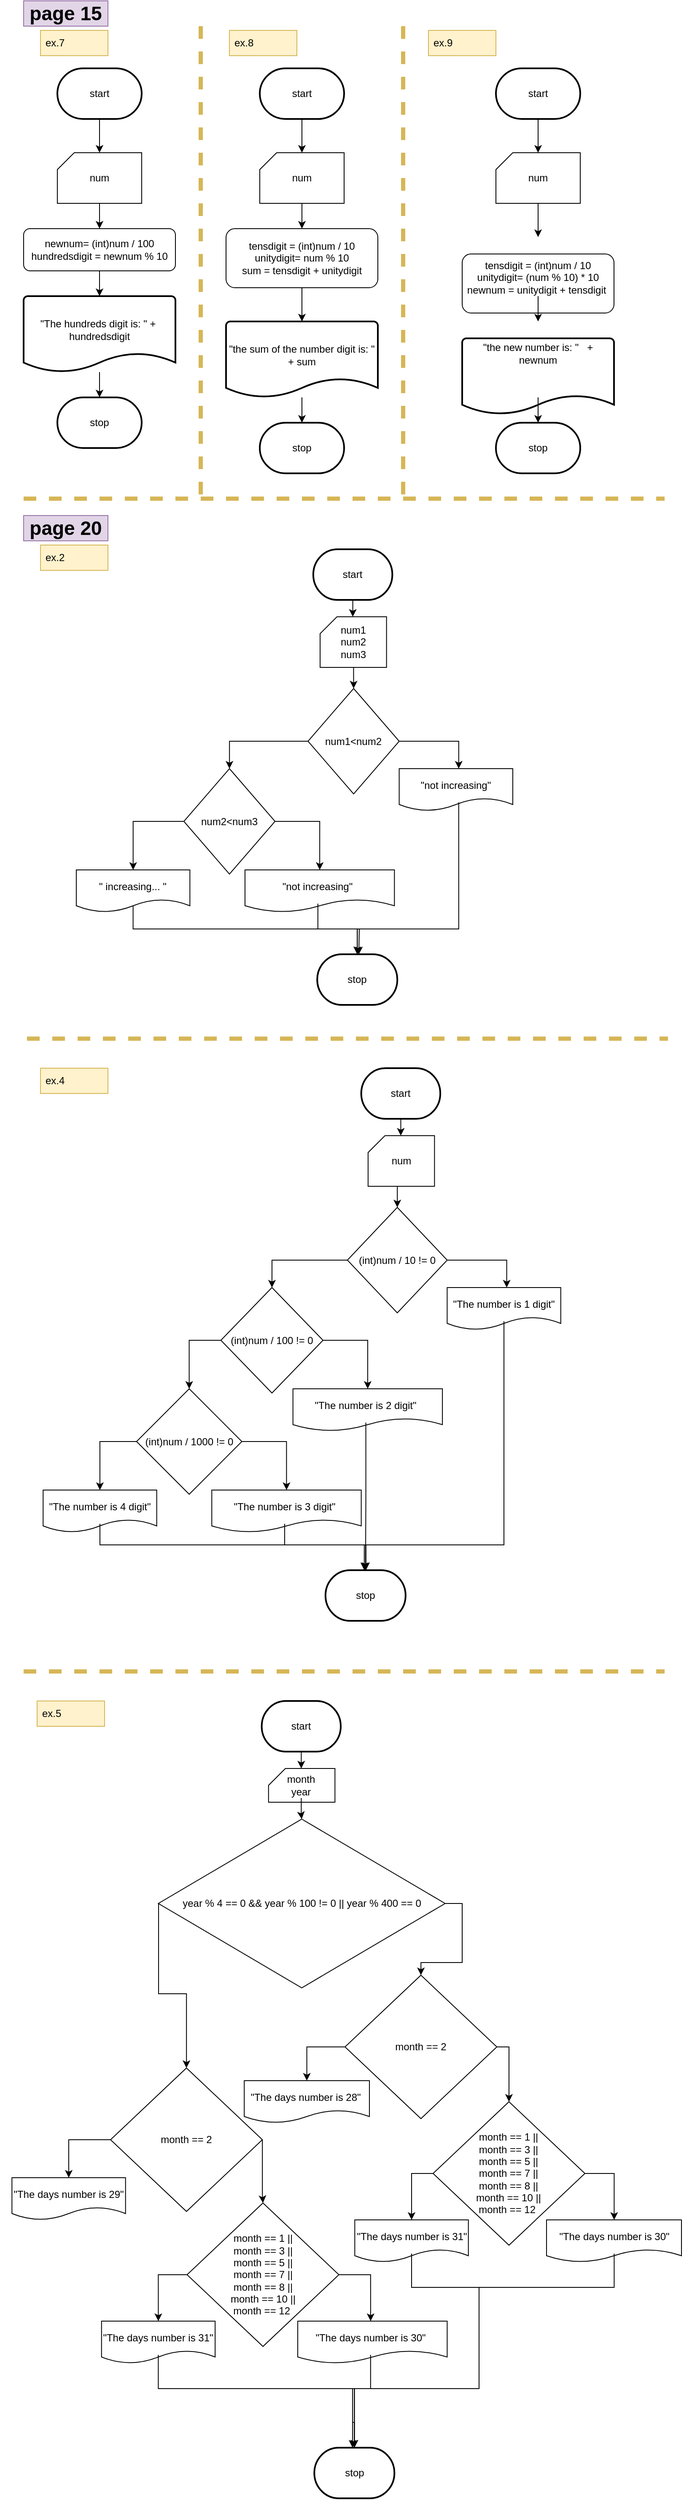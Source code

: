 <mxfile version="24.0.1" type="device">
  <diagram name="‫עמוד-1‬" id="mGDtrWS06hvuMB9cNH8j">
    <mxGraphModel dx="1436" dy="1874" grid="1" gridSize="10" guides="1" tooltips="1" connect="1" arrows="1" fold="1" page="1" pageScale="1" pageWidth="827" pageHeight="1169" math="0" shadow="0">
      <root>
        <mxCell id="0" />
        <mxCell id="1" parent="0" />
        <mxCell id="MQ2gjyr7rb7cK6IbL0-c-1" value="ex.7" style="text;strokeColor=#d6b656;fillColor=#fff2cc;align=left;verticalAlign=middle;spacingLeft=4;spacingRight=4;overflow=hidden;points=[[0,0.5],[1,0.5]];portConstraint=eastwest;rotatable=0;whiteSpace=wrap;html=1;" parent="1" vertex="1">
          <mxGeometry x="50" y="-1075" width="80" height="30" as="geometry" />
        </mxCell>
        <mxCell id="MQ2gjyr7rb7cK6IbL0-c-2" value="&lt;font style=&quot;font-size: 23px;&quot;&gt;&lt;b&gt;page 15&lt;/b&gt;&lt;/font&gt;" style="text;html=1;align=center;verticalAlign=middle;whiteSpace=wrap;rounded=0;fillColor=#e1d5e7;strokeColor=#9673a6;" parent="1" vertex="1">
          <mxGeometry x="30" y="-1110" width="100" height="30" as="geometry" />
        </mxCell>
        <mxCell id="MQ2gjyr7rb7cK6IbL0-c-3" value="ex.8" style="text;strokeColor=#d6b656;fillColor=#fff2cc;align=left;verticalAlign=middle;spacingLeft=4;spacingRight=4;overflow=hidden;points=[[0,0.5],[1,0.5]];portConstraint=eastwest;rotatable=0;whiteSpace=wrap;html=1;" parent="1" vertex="1">
          <mxGeometry x="274" y="-1075" width="80" height="30" as="geometry" />
        </mxCell>
        <mxCell id="MQ2gjyr7rb7cK6IbL0-c-4" value="ex.9" style="text;strokeColor=#d6b656;fillColor=#fff2cc;align=left;verticalAlign=middle;spacingLeft=4;spacingRight=4;overflow=hidden;points=[[0,0.5],[1,0.5]];portConstraint=eastwest;rotatable=0;whiteSpace=wrap;html=1;" parent="1" vertex="1">
          <mxGeometry x="510" y="-1075" width="80" height="30" as="geometry" />
        </mxCell>
        <mxCell id="MQ2gjyr7rb7cK6IbL0-c-5" value="start" style="strokeWidth=2;html=1;shape=mxgraph.flowchart.terminator;whiteSpace=wrap;" parent="1" vertex="1">
          <mxGeometry x="70" y="-1030" width="100" height="60" as="geometry" />
        </mxCell>
        <mxCell id="MQ2gjyr7rb7cK6IbL0-c-6" style="edgeStyle=orthogonalEdgeStyle;rounded=0;orthogonalLoop=1;jettySize=auto;html=1;entryX=0.5;entryY=0;entryDx=0;entryDy=0;" parent="1" source="MQ2gjyr7rb7cK6IbL0-c-7" target="MQ2gjyr7rb7cK6IbL0-c-8" edge="1">
          <mxGeometry relative="1" as="geometry" />
        </mxCell>
        <mxCell id="MQ2gjyr7rb7cK6IbL0-c-7" value="" style="verticalLabelPosition=bottom;verticalAlign=top;html=1;shape=card;whiteSpace=wrap;size=20;arcSize=12;" parent="1" vertex="1">
          <mxGeometry x="70" y="-930" width="100" height="60" as="geometry" />
        </mxCell>
        <mxCell id="MQ2gjyr7rb7cK6IbL0-c-8" value="newnum= (int)num / 100&lt;div&gt;hundredsdigit = newnum % 10&lt;br&gt;&lt;/div&gt;" style="rounded=1;whiteSpace=wrap;html=1;" parent="1" vertex="1">
          <mxGeometry x="30" y="-840" width="180" height="50" as="geometry" />
        </mxCell>
        <mxCell id="MQ2gjyr7rb7cK6IbL0-c-9" value="" style="strokeWidth=2;html=1;shape=mxgraph.flowchart.document2;whiteSpace=wrap;size=0.25;" parent="1" vertex="1">
          <mxGeometry x="30" y="-760" width="180" height="90" as="geometry" />
        </mxCell>
        <mxCell id="MQ2gjyr7rb7cK6IbL0-c-10" value="stop" style="strokeWidth=2;html=1;shape=mxgraph.flowchart.terminator;whiteSpace=wrap;" parent="1" vertex="1">
          <mxGeometry x="70" y="-640" width="100" height="60" as="geometry" />
        </mxCell>
        <mxCell id="MQ2gjyr7rb7cK6IbL0-c-11" value="num" style="text;html=1;align=center;verticalAlign=middle;whiteSpace=wrap;rounded=0;" parent="1" vertex="1">
          <mxGeometry x="90" y="-915" width="60" height="30" as="geometry" />
        </mxCell>
        <mxCell id="MQ2gjyr7rb7cK6IbL0-c-12" value="&quot;The hundreds digit is: &quot; +&amp;nbsp; hundredsdigit" style="text;html=1;align=center;verticalAlign=middle;whiteSpace=wrap;rounded=0;" parent="1" vertex="1">
          <mxGeometry x="30" y="-750" width="180" height="60" as="geometry" />
        </mxCell>
        <mxCell id="MQ2gjyr7rb7cK6IbL0-c-13" style="edgeStyle=orthogonalEdgeStyle;rounded=0;orthogonalLoop=1;jettySize=auto;html=1;entryX=0.5;entryY=0;entryDx=0;entryDy=0;entryPerimeter=0;" parent="1" source="MQ2gjyr7rb7cK6IbL0-c-5" target="MQ2gjyr7rb7cK6IbL0-c-7" edge="1">
          <mxGeometry relative="1" as="geometry" />
        </mxCell>
        <mxCell id="MQ2gjyr7rb7cK6IbL0-c-14" style="edgeStyle=orthogonalEdgeStyle;rounded=0;orthogonalLoop=1;jettySize=auto;html=1;entryX=0.5;entryY=0;entryDx=0;entryDy=0;entryPerimeter=0;" parent="1" source="MQ2gjyr7rb7cK6IbL0-c-8" target="MQ2gjyr7rb7cK6IbL0-c-9" edge="1">
          <mxGeometry relative="1" as="geometry" />
        </mxCell>
        <mxCell id="MQ2gjyr7rb7cK6IbL0-c-15" style="edgeStyle=orthogonalEdgeStyle;rounded=0;orthogonalLoop=1;jettySize=auto;html=1;entryX=0.5;entryY=0;entryDx=0;entryDy=0;entryPerimeter=0;" parent="1" source="MQ2gjyr7rb7cK6IbL0-c-9" target="MQ2gjyr7rb7cK6IbL0-c-10" edge="1">
          <mxGeometry relative="1" as="geometry" />
        </mxCell>
        <mxCell id="MQ2gjyr7rb7cK6IbL0-c-16" value="start" style="strokeWidth=2;html=1;shape=mxgraph.flowchart.terminator;whiteSpace=wrap;" parent="1" vertex="1">
          <mxGeometry x="310" y="-1030" width="100" height="60" as="geometry" />
        </mxCell>
        <mxCell id="MQ2gjyr7rb7cK6IbL0-c-17" style="edgeStyle=orthogonalEdgeStyle;rounded=0;orthogonalLoop=1;jettySize=auto;html=1;entryX=0.5;entryY=0;entryDx=0;entryDy=0;" parent="1" source="MQ2gjyr7rb7cK6IbL0-c-18" target="MQ2gjyr7rb7cK6IbL0-c-19" edge="1">
          <mxGeometry relative="1" as="geometry" />
        </mxCell>
        <mxCell id="MQ2gjyr7rb7cK6IbL0-c-18" value="" style="verticalLabelPosition=bottom;verticalAlign=top;html=1;shape=card;whiteSpace=wrap;size=20;arcSize=12;" parent="1" vertex="1">
          <mxGeometry x="310" y="-930" width="100" height="60" as="geometry" />
        </mxCell>
        <mxCell id="MQ2gjyr7rb7cK6IbL0-c-19" value="&lt;div&gt;&lt;span style=&quot;background-color: initial;&quot;&gt;tensdigit&amp;nbsp;&lt;/span&gt;= (int)num / 10&lt;/div&gt;&lt;div&gt;unitydigit= num % 10&lt;br&gt;&lt;/div&gt;&lt;div&gt;sum =&amp;nbsp;&lt;span style=&quot;background-color: initial;&quot;&gt;tensdigit +&amp;nbsp;&lt;/span&gt;&lt;span style=&quot;background-color: initial;&quot;&gt;unitydigit&lt;/span&gt;&lt;/div&gt;" style="rounded=1;whiteSpace=wrap;html=1;" parent="1" vertex="1">
          <mxGeometry x="270" y="-840" width="180" height="70" as="geometry" />
        </mxCell>
        <mxCell id="MQ2gjyr7rb7cK6IbL0-c-20" value="" style="strokeWidth=2;html=1;shape=mxgraph.flowchart.document2;whiteSpace=wrap;size=0.25;" parent="1" vertex="1">
          <mxGeometry x="270" y="-730" width="180" height="90" as="geometry" />
        </mxCell>
        <mxCell id="MQ2gjyr7rb7cK6IbL0-c-21" value="stop" style="strokeWidth=2;html=1;shape=mxgraph.flowchart.terminator;whiteSpace=wrap;" parent="1" vertex="1">
          <mxGeometry x="310" y="-610" width="100" height="60" as="geometry" />
        </mxCell>
        <mxCell id="MQ2gjyr7rb7cK6IbL0-c-22" value="num" style="text;html=1;align=center;verticalAlign=middle;whiteSpace=wrap;rounded=0;" parent="1" vertex="1">
          <mxGeometry x="330" y="-915" width="60" height="30" as="geometry" />
        </mxCell>
        <mxCell id="MQ2gjyr7rb7cK6IbL0-c-23" value="&quot;the sum of the number digit is: &quot; + sum" style="text;html=1;align=center;verticalAlign=middle;whiteSpace=wrap;rounded=0;" parent="1" vertex="1">
          <mxGeometry x="270" y="-720" width="180" height="60" as="geometry" />
        </mxCell>
        <mxCell id="MQ2gjyr7rb7cK6IbL0-c-24" style="edgeStyle=orthogonalEdgeStyle;rounded=0;orthogonalLoop=1;jettySize=auto;html=1;entryX=0.5;entryY=0;entryDx=0;entryDy=0;entryPerimeter=0;" parent="1" source="MQ2gjyr7rb7cK6IbL0-c-16" target="MQ2gjyr7rb7cK6IbL0-c-18" edge="1">
          <mxGeometry relative="1" as="geometry" />
        </mxCell>
        <mxCell id="MQ2gjyr7rb7cK6IbL0-c-25" style="edgeStyle=orthogonalEdgeStyle;rounded=0;orthogonalLoop=1;jettySize=auto;html=1;entryX=0.5;entryY=0;entryDx=0;entryDy=0;entryPerimeter=0;" parent="1" source="MQ2gjyr7rb7cK6IbL0-c-19" target="MQ2gjyr7rb7cK6IbL0-c-20" edge="1">
          <mxGeometry relative="1" as="geometry" />
        </mxCell>
        <mxCell id="MQ2gjyr7rb7cK6IbL0-c-26" style="edgeStyle=orthogonalEdgeStyle;rounded=0;orthogonalLoop=1;jettySize=auto;html=1;entryX=0.5;entryY=0;entryDx=0;entryDy=0;entryPerimeter=0;" parent="1" source="MQ2gjyr7rb7cK6IbL0-c-20" target="MQ2gjyr7rb7cK6IbL0-c-21" edge="1">
          <mxGeometry relative="1" as="geometry" />
        </mxCell>
        <mxCell id="MQ2gjyr7rb7cK6IbL0-c-27" value="" style="endArrow=none;dashed=1;html=1;rounded=0;fillColor=#fff2cc;gradientColor=#ffd966;strokeColor=#d6b656;strokeWidth=5;" parent="1" edge="1">
          <mxGeometry width="50" height="50" relative="1" as="geometry">
            <mxPoint x="240" y="-1080" as="sourcePoint" />
            <mxPoint x="240" y="-520" as="targetPoint" />
          </mxGeometry>
        </mxCell>
        <mxCell id="MQ2gjyr7rb7cK6IbL0-c-28" value="" style="endArrow=none;dashed=1;html=1;rounded=0;fillColor=#fff2cc;gradientColor=#ffd966;strokeColor=#d6b656;strokeWidth=5;" parent="1" edge="1">
          <mxGeometry width="50" height="50" relative="1" as="geometry">
            <mxPoint x="480" y="-1080" as="sourcePoint" />
            <mxPoint x="480" y="-520" as="targetPoint" />
          </mxGeometry>
        </mxCell>
        <mxCell id="MQ2gjyr7rb7cK6IbL0-c-29" value="start" style="strokeWidth=2;html=1;shape=mxgraph.flowchart.terminator;whiteSpace=wrap;" parent="1" vertex="1">
          <mxGeometry x="590" y="-1030" width="100" height="60" as="geometry" />
        </mxCell>
        <mxCell id="MQ2gjyr7rb7cK6IbL0-c-30" style="edgeStyle=orthogonalEdgeStyle;rounded=0;orthogonalLoop=1;jettySize=auto;html=1;entryX=0.5;entryY=0;entryDx=0;entryDy=0;" parent="1" source="MQ2gjyr7rb7cK6IbL0-c-31" edge="1">
          <mxGeometry relative="1" as="geometry">
            <mxPoint x="640" y="-830" as="targetPoint" />
          </mxGeometry>
        </mxCell>
        <mxCell id="MQ2gjyr7rb7cK6IbL0-c-31" value="" style="verticalLabelPosition=bottom;verticalAlign=top;html=1;shape=card;whiteSpace=wrap;size=20;arcSize=12;" parent="1" vertex="1">
          <mxGeometry x="590" y="-930" width="100" height="60" as="geometry" />
        </mxCell>
        <mxCell id="MQ2gjyr7rb7cK6IbL0-c-32" value="&lt;div&gt;&lt;span style=&quot;background-color: initial;&quot;&gt;tensdigit&amp;nbsp;&lt;/span&gt;= (int)num / 10&lt;/div&gt;&lt;div&gt;unitydigit= (num % 10) * 10&lt;br&gt;&lt;/div&gt;&lt;div&gt;newnum =&amp;nbsp;&lt;span style=&quot;background-color: initial;&quot;&gt;unitydigit +&amp;nbsp;&lt;/span&gt;&lt;span style=&quot;background-color: initial;&quot;&gt;tensdigit&lt;/span&gt;&lt;span style=&quot;background-color: initial;&quot;&gt;&amp;nbsp;&lt;/span&gt;&lt;/div&gt;&lt;div&gt;&lt;br&gt;&lt;/div&gt;" style="rounded=1;whiteSpace=wrap;html=1;" parent="1" vertex="1">
          <mxGeometry x="550" y="-810" width="180" height="70" as="geometry" />
        </mxCell>
        <mxCell id="MQ2gjyr7rb7cK6IbL0-c-33" value="" style="strokeWidth=2;html=1;shape=mxgraph.flowchart.document2;whiteSpace=wrap;size=0.25;" parent="1" vertex="1">
          <mxGeometry x="550" y="-710" width="180" height="90" as="geometry" />
        </mxCell>
        <mxCell id="MQ2gjyr7rb7cK6IbL0-c-34" value="stop" style="strokeWidth=2;html=1;shape=mxgraph.flowchart.terminator;whiteSpace=wrap;" parent="1" vertex="1">
          <mxGeometry x="590" y="-610" width="100" height="60" as="geometry" />
        </mxCell>
        <mxCell id="MQ2gjyr7rb7cK6IbL0-c-35" value="num" style="text;html=1;align=center;verticalAlign=middle;whiteSpace=wrap;rounded=0;" parent="1" vertex="1">
          <mxGeometry x="610" y="-915" width="60" height="30" as="geometry" />
        </mxCell>
        <mxCell id="MQ2gjyr7rb7cK6IbL0-c-36" style="edgeStyle=orthogonalEdgeStyle;rounded=0;orthogonalLoop=1;jettySize=auto;html=1;entryX=0.5;entryY=0;entryDx=0;entryDy=0;entryPerimeter=0;" parent="1" source="MQ2gjyr7rb7cK6IbL0-c-29" target="MQ2gjyr7rb7cK6IbL0-c-31" edge="1">
          <mxGeometry relative="1" as="geometry" />
        </mxCell>
        <mxCell id="MQ2gjyr7rb7cK6IbL0-c-37" style="edgeStyle=orthogonalEdgeStyle;rounded=0;orthogonalLoop=1;jettySize=auto;html=1;entryX=0.5;entryY=0;entryDx=0;entryDy=0;entryPerimeter=0;" parent="1" edge="1">
          <mxGeometry relative="1" as="geometry">
            <mxPoint x="640" y="-760" as="sourcePoint" />
            <mxPoint x="640" y="-730" as="targetPoint" />
          </mxGeometry>
        </mxCell>
        <mxCell id="MQ2gjyr7rb7cK6IbL0-c-38" style="edgeStyle=orthogonalEdgeStyle;rounded=0;orthogonalLoop=1;jettySize=auto;html=1;entryX=0.5;entryY=0;entryDx=0;entryDy=0;entryPerimeter=0;" parent="1" target="MQ2gjyr7rb7cK6IbL0-c-34" edge="1">
          <mxGeometry relative="1" as="geometry">
            <mxPoint x="640" y="-640" as="sourcePoint" />
          </mxGeometry>
        </mxCell>
        <mxCell id="MQ2gjyr7rb7cK6IbL0-c-39" value="&quot;the new number is: &quot;&amp;nbsp; &amp;nbsp;+ newnum" style="text;html=1;align=center;verticalAlign=middle;whiteSpace=wrap;rounded=0;" parent="1" vertex="1">
          <mxGeometry x="560" y="-730" width="160" height="75" as="geometry" />
        </mxCell>
        <mxCell id="MQ2gjyr7rb7cK6IbL0-c-40" value="" style="endArrow=none;dashed=1;html=1;rounded=0;fillColor=#fff2cc;gradientColor=#ffd966;strokeColor=#d6b656;strokeWidth=5;" parent="1" edge="1">
          <mxGeometry width="50" height="50" relative="1" as="geometry">
            <mxPoint x="30.0" y="-520" as="sourcePoint" />
            <mxPoint x="790" y="-520" as="targetPoint" />
          </mxGeometry>
        </mxCell>
        <mxCell id="MQ2gjyr7rb7cK6IbL0-c-41" value="start" style="strokeWidth=2;html=1;shape=mxgraph.flowchart.terminator;whiteSpace=wrap;" parent="1" vertex="1">
          <mxGeometry x="373.43" y="-460" width="93.75" height="60" as="geometry" />
        </mxCell>
        <mxCell id="MQ2gjyr7rb7cK6IbL0-c-42" value="" style="verticalLabelPosition=bottom;verticalAlign=top;html=1;shape=card;whiteSpace=wrap;size=20;arcSize=12;" parent="1" vertex="1">
          <mxGeometry x="381.55" y="-380" width="78.75" height="60" as="geometry" />
        </mxCell>
        <mxCell id="MQ2gjyr7rb7cK6IbL0-c-43" style="edgeStyle=orthogonalEdgeStyle;rounded=0;orthogonalLoop=1;jettySize=auto;html=1;entryX=0.5;entryY=0;entryDx=0;entryDy=0;" parent="1" target="MQ2gjyr7rb7cK6IbL0-c-48" edge="1">
          <mxGeometry relative="1" as="geometry">
            <mxPoint x="421.218" y="-320" as="sourcePoint" />
          </mxGeometry>
        </mxCell>
        <mxCell id="MQ2gjyr7rb7cK6IbL0-c-44" value="num1&lt;div&gt;num2&lt;/div&gt;&lt;div&gt;num3&lt;/div&gt;" style="text;html=1;align=center;verticalAlign=middle;whiteSpace=wrap;rounded=0;" parent="1" vertex="1">
          <mxGeometry x="391.48" y="-362.5" width="60" height="25" as="geometry" />
        </mxCell>
        <mxCell id="MQ2gjyr7rb7cK6IbL0-c-45" style="edgeStyle=orthogonalEdgeStyle;rounded=0;orthogonalLoop=1;jettySize=auto;html=1;entryX=0.5;entryY=0;entryDx=0;entryDy=0;entryPerimeter=0;" parent="1" source="MQ2gjyr7rb7cK6IbL0-c-41" target="MQ2gjyr7rb7cK6IbL0-c-42" edge="1">
          <mxGeometry relative="1" as="geometry" />
        </mxCell>
        <mxCell id="MQ2gjyr7rb7cK6IbL0-c-46" style="edgeStyle=orthogonalEdgeStyle;rounded=0;orthogonalLoop=1;jettySize=auto;html=1;entryX=0.5;entryY=0;entryDx=0;entryDy=0;" parent="1" source="MQ2gjyr7rb7cK6IbL0-c-48" target="MQ2gjyr7rb7cK6IbL0-c-53" edge="1">
          <mxGeometry relative="1" as="geometry" />
        </mxCell>
        <mxCell id="MQ2gjyr7rb7cK6IbL0-c-47" style="edgeStyle=orthogonalEdgeStyle;rounded=0;orthogonalLoop=1;jettySize=auto;html=1;entryX=0.5;entryY=0;entryDx=0;entryDy=0;" parent="1" source="MQ2gjyr7rb7cK6IbL0-c-48" edge="1">
          <mxGeometry relative="1" as="geometry">
            <Array as="points">
              <mxPoint x="545.48" y="-232" />
            </Array>
            <mxPoint x="545.88" y="-200" as="targetPoint" />
          </mxGeometry>
        </mxCell>
        <mxCell id="MQ2gjyr7rb7cK6IbL0-c-48" value="num1&amp;lt;num2" style="rhombus;whiteSpace=wrap;html=1;" parent="1" vertex="1">
          <mxGeometry x="367.21" y="-295" width="108.12" height="125" as="geometry" />
        </mxCell>
        <mxCell id="MQ2gjyr7rb7cK6IbL0-c-49" value="" style="shape=document;whiteSpace=wrap;html=1;boundedLbl=1;" parent="1" vertex="1">
          <mxGeometry x="475.31" y="-200" width="134.69" height="50" as="geometry" />
        </mxCell>
        <mxCell id="MQ2gjyr7rb7cK6IbL0-c-50" value="stop" style="strokeWidth=2;html=1;shape=mxgraph.flowchart.terminator;whiteSpace=wrap;" parent="1" vertex="1">
          <mxGeometry x="378.11" y="20" width="95" height="60" as="geometry" />
        </mxCell>
        <mxCell id="MQ2gjyr7rb7cK6IbL0-c-51" style="edgeStyle=orthogonalEdgeStyle;rounded=0;orthogonalLoop=1;jettySize=auto;html=1;exitX=0;exitY=0.5;exitDx=0;exitDy=0;" parent="1" source="MQ2gjyr7rb7cK6IbL0-c-53" target="MQ2gjyr7rb7cK6IbL0-c-55" edge="1">
          <mxGeometry relative="1" as="geometry" />
        </mxCell>
        <mxCell id="MQ2gjyr7rb7cK6IbL0-c-52" style="edgeStyle=orthogonalEdgeStyle;rounded=0;orthogonalLoop=1;jettySize=auto;html=1;exitX=1;exitY=0.5;exitDx=0;exitDy=0;entryX=0.5;entryY=0;entryDx=0;entryDy=0;" parent="1" source="MQ2gjyr7rb7cK6IbL0-c-53" target="MQ2gjyr7rb7cK6IbL0-c-56" edge="1">
          <mxGeometry relative="1" as="geometry" />
        </mxCell>
        <mxCell id="MQ2gjyr7rb7cK6IbL0-c-53" value="num2&amp;lt;num3" style="rhombus;whiteSpace=wrap;html=1;" parent="1" vertex="1">
          <mxGeometry x="219.99" y="-200" width="108.12" height="125" as="geometry" />
        </mxCell>
        <mxCell id="MQ2gjyr7rb7cK6IbL0-c-54" style="edgeStyle=orthogonalEdgeStyle;rounded=0;orthogonalLoop=1;jettySize=auto;html=1;exitX=0.5;exitY=1;exitDx=0;exitDy=0;" parent="1" source="MQ2gjyr7rb7cK6IbL0-c-59" target="MQ2gjyr7rb7cK6IbL0-c-50" edge="1">
          <mxGeometry relative="1" as="geometry" />
        </mxCell>
        <mxCell id="MQ2gjyr7rb7cK6IbL0-c-55" value="" style="shape=document;whiteSpace=wrap;html=1;boundedLbl=1;" parent="1" vertex="1">
          <mxGeometry x="92.47" y="-80" width="134.69" height="50" as="geometry" />
        </mxCell>
        <mxCell id="MQ2gjyr7rb7cK6IbL0-c-56" value="" style="shape=document;whiteSpace=wrap;html=1;boundedLbl=1;" parent="1" vertex="1">
          <mxGeometry x="292.48" y="-80" width="177.18" height="50" as="geometry" />
        </mxCell>
        <mxCell id="MQ2gjyr7rb7cK6IbL0-c-57" style="edgeStyle=orthogonalEdgeStyle;rounded=0;orthogonalLoop=1;jettySize=auto;html=1;" parent="1" source="MQ2gjyr7rb7cK6IbL0-c-58" edge="1">
          <mxGeometry relative="1" as="geometry">
            <mxPoint x="427.48" y="20" as="targetPoint" />
          </mxGeometry>
        </mxCell>
        <mxCell id="MQ2gjyr7rb7cK6IbL0-c-58" value="&quot;not increasing&quot;" style="text;html=1;align=center;verticalAlign=middle;whiteSpace=wrap;rounded=0;" parent="1" vertex="1">
          <mxGeometry x="297.48" y="-80" width="162.82" height="40" as="geometry" />
        </mxCell>
        <mxCell id="MQ2gjyr7rb7cK6IbL0-c-59" value="&quot; increasing... &quot;" style="text;html=1;align=center;verticalAlign=middle;whiteSpace=wrap;rounded=0;" parent="1" vertex="1">
          <mxGeometry x="78.41" y="-80" width="162.82" height="40" as="geometry" />
        </mxCell>
        <mxCell id="MQ2gjyr7rb7cK6IbL0-c-60" style="edgeStyle=orthogonalEdgeStyle;rounded=0;orthogonalLoop=1;jettySize=auto;html=1;entryX=0.5;entryY=0;entryDx=0;entryDy=0;entryPerimeter=0;" parent="1" target="MQ2gjyr7rb7cK6IbL0-c-50" edge="1">
          <mxGeometry relative="1" as="geometry">
            <Array as="points">
              <mxPoint x="545.48" y="-10" />
              <mxPoint x="425.48" y="-10" />
            </Array>
            <mxPoint x="545.88" y="-160" as="sourcePoint" />
          </mxGeometry>
        </mxCell>
        <mxCell id="MQ2gjyr7rb7cK6IbL0-c-61" value="ex.2" style="text;strokeColor=#d6b656;fillColor=#fff2cc;align=left;verticalAlign=middle;spacingLeft=4;spacingRight=4;overflow=hidden;points=[[0,0.5],[1,0.5]];portConstraint=eastwest;rotatable=0;whiteSpace=wrap;html=1;" parent="1" vertex="1">
          <mxGeometry x="50" y="-465" width="80" height="30" as="geometry" />
        </mxCell>
        <mxCell id="MQ2gjyr7rb7cK6IbL0-c-62" value="&lt;font style=&quot;font-size: 23px;&quot;&gt;&lt;b&gt;page 20&lt;/b&gt;&lt;/font&gt;" style="text;html=1;align=center;verticalAlign=middle;whiteSpace=wrap;rounded=0;fillColor=#e1d5e7;strokeColor=#9673a6;" parent="1" vertex="1">
          <mxGeometry x="30" y="-500" width="100" height="30" as="geometry" />
        </mxCell>
        <mxCell id="MQ2gjyr7rb7cK6IbL0-c-63" value="&quot;not increasing&quot;" style="text;html=1;align=center;verticalAlign=middle;whiteSpace=wrap;rounded=0;" parent="1" vertex="1">
          <mxGeometry x="461.24" y="-200" width="162.82" height="40" as="geometry" />
        </mxCell>
        <mxCell id="MQ2gjyr7rb7cK6IbL0-c-64" value="start" style="strokeWidth=2;html=1;shape=mxgraph.flowchart.terminator;whiteSpace=wrap;" parent="1" vertex="1">
          <mxGeometry x="430.31" y="155" width="93.75" height="60" as="geometry" />
        </mxCell>
        <mxCell id="MQ2gjyr7rb7cK6IbL0-c-65" value="" style="verticalLabelPosition=bottom;verticalAlign=top;html=1;shape=card;whiteSpace=wrap;size=20;arcSize=12;" parent="1" vertex="1">
          <mxGeometry x="438.43" y="235" width="78.75" height="60" as="geometry" />
        </mxCell>
        <mxCell id="MQ2gjyr7rb7cK6IbL0-c-66" style="edgeStyle=orthogonalEdgeStyle;rounded=0;orthogonalLoop=1;jettySize=auto;html=1;entryX=0.5;entryY=0;entryDx=0;entryDy=0;" parent="1" target="MQ2gjyr7rb7cK6IbL0-c-71" edge="1">
          <mxGeometry relative="1" as="geometry">
            <mxPoint x="478.098" y="295" as="sourcePoint" />
          </mxGeometry>
        </mxCell>
        <mxCell id="MQ2gjyr7rb7cK6IbL0-c-67" value="num" style="text;html=1;align=center;verticalAlign=middle;whiteSpace=wrap;rounded=0;" parent="1" vertex="1">
          <mxGeometry x="448.36" y="252.5" width="60" height="25" as="geometry" />
        </mxCell>
        <mxCell id="MQ2gjyr7rb7cK6IbL0-c-68" style="edgeStyle=orthogonalEdgeStyle;rounded=0;orthogonalLoop=1;jettySize=auto;html=1;entryX=0.5;entryY=0;entryDx=0;entryDy=0;entryPerimeter=0;" parent="1" source="MQ2gjyr7rb7cK6IbL0-c-64" target="MQ2gjyr7rb7cK6IbL0-c-65" edge="1">
          <mxGeometry relative="1" as="geometry" />
        </mxCell>
        <mxCell id="MQ2gjyr7rb7cK6IbL0-c-69" style="edgeStyle=orthogonalEdgeStyle;rounded=0;orthogonalLoop=1;jettySize=auto;html=1;entryX=0.5;entryY=0;entryDx=0;entryDy=0;" parent="1" source="MQ2gjyr7rb7cK6IbL0-c-71" target="MQ2gjyr7rb7cK6IbL0-c-76" edge="1">
          <mxGeometry relative="1" as="geometry" />
        </mxCell>
        <mxCell id="MQ2gjyr7rb7cK6IbL0-c-70" style="edgeStyle=orthogonalEdgeStyle;rounded=0;orthogonalLoop=1;jettySize=auto;html=1;entryX=0.5;entryY=0;entryDx=0;entryDy=0;" parent="1" source="MQ2gjyr7rb7cK6IbL0-c-71" edge="1">
          <mxGeometry relative="1" as="geometry">
            <Array as="points">
              <mxPoint x="602.36" y="383" />
            </Array>
            <mxPoint x="602.76" y="415" as="targetPoint" />
          </mxGeometry>
        </mxCell>
        <mxCell id="MQ2gjyr7rb7cK6IbL0-c-71" value="(int)num / 10 != 0" style="rhombus;whiteSpace=wrap;html=1;" parent="1" vertex="1">
          <mxGeometry x="413.91" y="320" width="118.3" height="125" as="geometry" />
        </mxCell>
        <mxCell id="MQ2gjyr7rb7cK6IbL0-c-72" value="" style="shape=document;whiteSpace=wrap;html=1;boundedLbl=1;" parent="1" vertex="1">
          <mxGeometry x="532.19" y="415" width="134.69" height="50" as="geometry" />
        </mxCell>
        <mxCell id="MQ2gjyr7rb7cK6IbL0-c-73" value="stop" style="strokeWidth=2;html=1;shape=mxgraph.flowchart.terminator;whiteSpace=wrap;" parent="1" vertex="1">
          <mxGeometry x="387.91" y="750" width="95" height="60" as="geometry" />
        </mxCell>
        <mxCell id="MQ2gjyr7rb7cK6IbL0-c-74" style="edgeStyle=orthogonalEdgeStyle;rounded=0;orthogonalLoop=1;jettySize=auto;html=1;exitX=1;exitY=0.5;exitDx=0;exitDy=0;entryX=0.5;entryY=0;entryDx=0;entryDy=0;" parent="1" source="MQ2gjyr7rb7cK6IbL0-c-76" target="MQ2gjyr7rb7cK6IbL0-c-77" edge="1">
          <mxGeometry relative="1" as="geometry" />
        </mxCell>
        <mxCell id="MQ2gjyr7rb7cK6IbL0-c-75" style="edgeStyle=orthogonalEdgeStyle;rounded=0;orthogonalLoop=1;jettySize=auto;html=1;exitX=0;exitY=0.5;exitDx=0;exitDy=0;entryX=0.5;entryY=0;entryDx=0;entryDy=0;" parent="1" source="MQ2gjyr7rb7cK6IbL0-c-76" target="MQ2gjyr7rb7cK6IbL0-c-85" edge="1">
          <mxGeometry relative="1" as="geometry" />
        </mxCell>
        <mxCell id="MQ2gjyr7rb7cK6IbL0-c-76" value="(int)num / 100 != 0" style="rhombus;whiteSpace=wrap;html=1;" parent="1" vertex="1">
          <mxGeometry x="263.91" y="415" width="121.08" height="125" as="geometry" />
        </mxCell>
        <mxCell id="MQ2gjyr7rb7cK6IbL0-c-77" value="" style="shape=document;whiteSpace=wrap;html=1;boundedLbl=1;" parent="1" vertex="1">
          <mxGeometry x="349.36" y="535" width="177.18" height="50" as="geometry" />
        </mxCell>
        <mxCell id="MQ2gjyr7rb7cK6IbL0-c-78" value="&quot;The number is 2 digit&quot;" style="text;html=1;align=center;verticalAlign=middle;whiteSpace=wrap;rounded=0;" parent="1" vertex="1">
          <mxGeometry x="354.36" y="535" width="162.82" height="40" as="geometry" />
        </mxCell>
        <mxCell id="MQ2gjyr7rb7cK6IbL0-c-79" value="ex.4" style="text;strokeColor=#d6b656;fillColor=#fff2cc;align=left;verticalAlign=middle;spacingLeft=4;spacingRight=4;overflow=hidden;points=[[0,0.5],[1,0.5]];portConstraint=eastwest;rotatable=0;whiteSpace=wrap;html=1;" parent="1" vertex="1">
          <mxGeometry x="50.0" y="155" width="80" height="30" as="geometry" />
        </mxCell>
        <mxCell id="MQ2gjyr7rb7cK6IbL0-c-80" style="edgeStyle=orthogonalEdgeStyle;rounded=0;orthogonalLoop=1;jettySize=auto;html=1;exitX=0.5;exitY=1;exitDx=0;exitDy=0;" parent="1" source="MQ2gjyr7rb7cK6IbL0-c-81" target="MQ2gjyr7rb7cK6IbL0-c-73" edge="1">
          <mxGeometry relative="1" as="geometry">
            <Array as="points">
              <mxPoint x="599.91" y="720" />
              <mxPoint x="435.91" y="720" />
            </Array>
          </mxGeometry>
        </mxCell>
        <mxCell id="MQ2gjyr7rb7cK6IbL0-c-81" value="&quot;The number is 1 digit&quot;" style="text;html=1;align=center;verticalAlign=middle;whiteSpace=wrap;rounded=0;" parent="1" vertex="1">
          <mxGeometry x="518.12" y="415" width="162.82" height="40" as="geometry" />
        </mxCell>
        <mxCell id="MQ2gjyr7rb7cK6IbL0-c-82" value="" style="endArrow=none;dashed=1;html=1;rounded=0;fillColor=#fff2cc;gradientColor=#ffd966;strokeColor=#d6b656;strokeWidth=5;" parent="1" edge="1">
          <mxGeometry width="50" height="50" relative="1" as="geometry">
            <mxPoint x="34.0" y="120" as="sourcePoint" />
            <mxPoint x="794" y="120" as="targetPoint" />
          </mxGeometry>
        </mxCell>
        <mxCell id="MQ2gjyr7rb7cK6IbL0-c-83" style="edgeStyle=orthogonalEdgeStyle;rounded=0;orthogonalLoop=1;jettySize=auto;html=1;exitX=0;exitY=0.5;exitDx=0;exitDy=0;" parent="1" source="MQ2gjyr7rb7cK6IbL0-c-85" target="MQ2gjyr7rb7cK6IbL0-c-86" edge="1">
          <mxGeometry relative="1" as="geometry" />
        </mxCell>
        <mxCell id="MQ2gjyr7rb7cK6IbL0-c-84" style="edgeStyle=orthogonalEdgeStyle;rounded=0;orthogonalLoop=1;jettySize=auto;html=1;exitX=1;exitY=0.5;exitDx=0;exitDy=0;entryX=0.5;entryY=0;entryDx=0;entryDy=0;" parent="1" source="MQ2gjyr7rb7cK6IbL0-c-85" target="MQ2gjyr7rb7cK6IbL0-c-87" edge="1">
          <mxGeometry relative="1" as="geometry" />
        </mxCell>
        <mxCell id="MQ2gjyr7rb7cK6IbL0-c-85" value="(int)num / 1000 != 0" style="rhombus;whiteSpace=wrap;html=1;" parent="1" vertex="1">
          <mxGeometry x="163.91" y="535" width="124.85" height="125" as="geometry" />
        </mxCell>
        <mxCell id="MQ2gjyr7rb7cK6IbL0-c-86" value="" style="shape=document;whiteSpace=wrap;html=1;boundedLbl=1;" parent="1" vertex="1">
          <mxGeometry x="53.12" y="655" width="134.69" height="50" as="geometry" />
        </mxCell>
        <mxCell id="MQ2gjyr7rb7cK6IbL0-c-87" value="" style="shape=document;whiteSpace=wrap;html=1;boundedLbl=1;" parent="1" vertex="1">
          <mxGeometry x="253.13" y="655" width="177.18" height="50" as="geometry" />
        </mxCell>
        <mxCell id="MQ2gjyr7rb7cK6IbL0-c-88" value="&quot;The number is 3 digit&quot;" style="text;html=1;align=center;verticalAlign=middle;whiteSpace=wrap;rounded=0;" parent="1" vertex="1">
          <mxGeometry x="258.13" y="655" width="162.82" height="40" as="geometry" />
        </mxCell>
        <mxCell id="MQ2gjyr7rb7cK6IbL0-c-89" style="edgeStyle=orthogonalEdgeStyle;rounded=0;orthogonalLoop=1;jettySize=auto;html=1;exitX=0.5;exitY=1;exitDx=0;exitDy=0;" parent="1" source="MQ2gjyr7rb7cK6IbL0-c-90" edge="1">
          <mxGeometry relative="1" as="geometry">
            <mxPoint x="433.91" y="750" as="targetPoint" />
            <Array as="points">
              <mxPoint x="120.91" y="720" />
              <mxPoint x="433.91" y="720" />
            </Array>
          </mxGeometry>
        </mxCell>
        <mxCell id="MQ2gjyr7rb7cK6IbL0-c-90" value="&quot;The number is 4 digit&quot;" style="text;html=1;align=center;verticalAlign=middle;whiteSpace=wrap;rounded=0;" parent="1" vertex="1">
          <mxGeometry x="39.06" y="655" width="162.82" height="40" as="geometry" />
        </mxCell>
        <mxCell id="MQ2gjyr7rb7cK6IbL0-c-91" style="edgeStyle=orthogonalEdgeStyle;rounded=0;orthogonalLoop=1;jettySize=auto;html=1;exitX=0.5;exitY=1;exitDx=0;exitDy=0;entryX=0.5;entryY=0;entryDx=0;entryDy=0;entryPerimeter=0;" parent="1" source="MQ2gjyr7rb7cK6IbL0-c-78" target="MQ2gjyr7rb7cK6IbL0-c-73" edge="1">
          <mxGeometry relative="1" as="geometry" />
        </mxCell>
        <mxCell id="MQ2gjyr7rb7cK6IbL0-c-92" style="edgeStyle=orthogonalEdgeStyle;rounded=0;orthogonalLoop=1;jettySize=auto;html=1;exitX=0.5;exitY=1;exitDx=0;exitDy=0;entryX=0.5;entryY=0;entryDx=0;entryDy=0;entryPerimeter=0;" parent="1" source="MQ2gjyr7rb7cK6IbL0-c-88" target="MQ2gjyr7rb7cK6IbL0-c-73" edge="1">
          <mxGeometry relative="1" as="geometry">
            <Array as="points">
              <mxPoint x="339.91" y="720" />
              <mxPoint x="435.91" y="720" />
            </Array>
          </mxGeometry>
        </mxCell>
        <mxCell id="TYl1ufBbxr7-PloroDfU-1" value="start" style="strokeWidth=2;html=1;shape=mxgraph.flowchart.terminator;whiteSpace=wrap;" vertex="1" parent="1">
          <mxGeometry x="312.28" y="905" width="93.75" height="60" as="geometry" />
        </mxCell>
        <mxCell id="TYl1ufBbxr7-PloroDfU-2" value="" style="verticalLabelPosition=bottom;verticalAlign=top;html=1;shape=card;whiteSpace=wrap;size=20;arcSize=12;" vertex="1" parent="1">
          <mxGeometry x="320.4" y="985" width="78.75" height="40" as="geometry" />
        </mxCell>
        <mxCell id="TYl1ufBbxr7-PloroDfU-3" style="edgeStyle=orthogonalEdgeStyle;rounded=0;orthogonalLoop=1;jettySize=auto;html=1;entryX=0.5;entryY=0;entryDx=0;entryDy=0;" edge="1" parent="1" source="TYl1ufBbxr7-PloroDfU-4" target="TYl1ufBbxr7-PloroDfU-9">
          <mxGeometry relative="1" as="geometry" />
        </mxCell>
        <mxCell id="TYl1ufBbxr7-PloroDfU-4" value="month&lt;div&gt;year&lt;/div&gt;" style="text;html=1;align=center;verticalAlign=middle;whiteSpace=wrap;rounded=0;" vertex="1" parent="1">
          <mxGeometry x="329.15" y="990" width="60" height="30" as="geometry" />
        </mxCell>
        <mxCell id="TYl1ufBbxr7-PloroDfU-5" style="edgeStyle=orthogonalEdgeStyle;rounded=0;orthogonalLoop=1;jettySize=auto;html=1;entryX=0.5;entryY=0;entryDx=0;entryDy=0;entryPerimeter=0;" edge="1" parent="1" source="TYl1ufBbxr7-PloroDfU-1" target="TYl1ufBbxr7-PloroDfU-2">
          <mxGeometry relative="1" as="geometry" />
        </mxCell>
        <mxCell id="TYl1ufBbxr7-PloroDfU-6" value="stop" style="strokeWidth=2;html=1;shape=mxgraph.flowchart.terminator;whiteSpace=wrap;" vertex="1" parent="1">
          <mxGeometry x="374.66" y="1790" width="95" height="60" as="geometry" />
        </mxCell>
        <mxCell id="TYl1ufBbxr7-PloroDfU-51" style="edgeStyle=orthogonalEdgeStyle;rounded=0;orthogonalLoop=1;jettySize=auto;html=1;entryX=0.5;entryY=0;entryDx=0;entryDy=0;" edge="1" parent="1" source="TYl1ufBbxr7-PloroDfU-9" target="TYl1ufBbxr7-PloroDfU-48">
          <mxGeometry relative="1" as="geometry">
            <Array as="points">
              <mxPoint x="190" y="1252" />
              <mxPoint x="223" y="1252" />
            </Array>
          </mxGeometry>
        </mxCell>
        <mxCell id="TYl1ufBbxr7-PloroDfU-53" style="edgeStyle=orthogonalEdgeStyle;rounded=0;orthogonalLoop=1;jettySize=auto;html=1;exitX=1;exitY=0.5;exitDx=0;exitDy=0;entryX=0.5;entryY=0;entryDx=0;entryDy=0;" edge="1" parent="1" source="TYl1ufBbxr7-PloroDfU-9" target="TYl1ufBbxr7-PloroDfU-29">
          <mxGeometry relative="1" as="geometry">
            <mxPoint x="436.02" y="1215" as="targetPoint" />
            <Array as="points">
              <mxPoint x="550" y="1145" />
              <mxPoint x="550" y="1215" />
              <mxPoint x="501" y="1215" />
            </Array>
          </mxGeometry>
        </mxCell>
        <mxCell id="TYl1ufBbxr7-PloroDfU-9" value="year % 4 == 0 &amp;amp;&amp;amp; year % 100 != 0 || year % 400 == 0" style="rhombus;whiteSpace=wrap;html=1;" vertex="1" parent="1">
          <mxGeometry x="189.77" y="1045" width="340" height="200" as="geometry" />
        </mxCell>
        <mxCell id="TYl1ufBbxr7-PloroDfU-16" value="ex.5" style="text;strokeColor=#d6b656;fillColor=#fff2cc;align=left;verticalAlign=middle;spacingLeft=4;spacingRight=4;overflow=hidden;points=[[0,0.5],[1,0.5]];portConstraint=eastwest;rotatable=0;whiteSpace=wrap;html=1;" vertex="1" parent="1">
          <mxGeometry x="46.0" y="905" width="80" height="30" as="geometry" />
        </mxCell>
        <mxCell id="TYl1ufBbxr7-PloroDfU-17" value="" style="endArrow=none;dashed=1;html=1;rounded=0;fillColor=#fff2cc;gradientColor=#ffd966;strokeColor=#d6b656;strokeWidth=5;" edge="1" parent="1">
          <mxGeometry width="50" height="50" relative="1" as="geometry">
            <mxPoint x="30.0" y="870" as="sourcePoint" />
            <mxPoint x="790" y="870" as="targetPoint" />
          </mxGeometry>
        </mxCell>
        <mxCell id="TYl1ufBbxr7-PloroDfU-61" style="edgeStyle=orthogonalEdgeStyle;rounded=0;orthogonalLoop=1;jettySize=auto;html=1;exitX=0;exitY=0.5;exitDx=0;exitDy=0;entryX=0.5;entryY=0;entryDx=0;entryDy=0;" edge="1" parent="1" source="TYl1ufBbxr7-PloroDfU-20" target="TYl1ufBbxr7-PloroDfU-21">
          <mxGeometry relative="1" as="geometry" />
        </mxCell>
        <mxCell id="TYl1ufBbxr7-PloroDfU-62" style="edgeStyle=orthogonalEdgeStyle;rounded=0;orthogonalLoop=1;jettySize=auto;html=1;exitX=1;exitY=0.5;exitDx=0;exitDy=0;entryX=0.5;entryY=0;entryDx=0;entryDy=0;" edge="1" parent="1" source="TYl1ufBbxr7-PloroDfU-20" target="TYl1ufBbxr7-PloroDfU-23">
          <mxGeometry relative="1" as="geometry" />
        </mxCell>
        <mxCell id="TYl1ufBbxr7-PloroDfU-20" value="month == 1 ||&lt;div&gt;month == 3 ||&lt;/div&gt;&lt;div&gt;month == 5 ||&lt;/div&gt;&lt;div&gt;month == 7 ||&lt;/div&gt;&lt;div&gt;month == 8 ||&lt;/div&gt;&lt;div&gt;month == 10 ||&lt;/div&gt;&lt;div&gt;month == 12&amp;nbsp;&lt;/div&gt;" style="rhombus;whiteSpace=wrap;html=1;" vertex="1" parent="1">
          <mxGeometry x="515.49" y="1380" width="180" height="170" as="geometry" />
        </mxCell>
        <mxCell id="TYl1ufBbxr7-PloroDfU-21" value="" style="shape=document;whiteSpace=wrap;html=1;boundedLbl=1;" vertex="1" parent="1">
          <mxGeometry x="422.66" y="1520" width="134.69" height="50" as="geometry" />
        </mxCell>
        <mxCell id="TYl1ufBbxr7-PloroDfU-22" value="" style="shape=document;whiteSpace=wrap;html=1;boundedLbl=1;" vertex="1" parent="1">
          <mxGeometry x="650" y="1520" width="160" height="50" as="geometry" />
        </mxCell>
        <mxCell id="TYl1ufBbxr7-PloroDfU-71" style="edgeStyle=orthogonalEdgeStyle;rounded=0;orthogonalLoop=1;jettySize=auto;html=1;entryX=0.5;entryY=0;entryDx=0;entryDy=0;entryPerimeter=0;" edge="1" parent="1" source="TYl1ufBbxr7-PloroDfU-23" target="TYl1ufBbxr7-PloroDfU-6">
          <mxGeometry relative="1" as="geometry">
            <mxPoint x="570" y="1640" as="targetPoint" />
            <Array as="points">
              <mxPoint x="730" y="1600" />
              <mxPoint x="570" y="1600" />
              <mxPoint x="570" y="1720" />
              <mxPoint x="422" y="1720" />
            </Array>
          </mxGeometry>
        </mxCell>
        <mxCell id="TYl1ufBbxr7-PloroDfU-23" value="&quot;The days number is 30&quot;" style="text;html=1;align=center;verticalAlign=middle;whiteSpace=wrap;rounded=0;" vertex="1" parent="1">
          <mxGeometry x="648.77" y="1520" width="162.82" height="40" as="geometry" />
        </mxCell>
        <mxCell id="TYl1ufBbxr7-PloroDfU-70" style="edgeStyle=orthogonalEdgeStyle;rounded=0;orthogonalLoop=1;jettySize=auto;html=1;entryX=0.5;entryY=0;entryDx=0;entryDy=0;entryPerimeter=0;" edge="1" parent="1" source="TYl1ufBbxr7-PloroDfU-25" target="TYl1ufBbxr7-PloroDfU-6">
          <mxGeometry relative="1" as="geometry">
            <mxPoint x="570" y="1640" as="targetPoint" />
            <Array as="points">
              <mxPoint x="490" y="1600" />
              <mxPoint x="570" y="1600" />
              <mxPoint x="570" y="1720" />
              <mxPoint x="422" y="1720" />
            </Array>
          </mxGeometry>
        </mxCell>
        <mxCell id="TYl1ufBbxr7-PloroDfU-25" value="&quot;The days number is 31&quot;" style="text;html=1;align=center;verticalAlign=middle;whiteSpace=wrap;rounded=0;" vertex="1" parent="1">
          <mxGeometry x="408.6" y="1520" width="162.82" height="40" as="geometry" />
        </mxCell>
        <mxCell id="TYl1ufBbxr7-PloroDfU-55" style="edgeStyle=orthogonalEdgeStyle;rounded=0;orthogonalLoop=1;jettySize=auto;html=1;exitX=1;exitY=0.5;exitDx=0;exitDy=0;entryX=0.5;entryY=0;entryDx=0;entryDy=0;" edge="1" parent="1" source="TYl1ufBbxr7-PloroDfU-29" target="TYl1ufBbxr7-PloroDfU-20">
          <mxGeometry relative="1" as="geometry">
            <Array as="points">
              <mxPoint x="605.6" y="1315" />
            </Array>
          </mxGeometry>
        </mxCell>
        <mxCell id="TYl1ufBbxr7-PloroDfU-57" style="edgeStyle=orthogonalEdgeStyle;rounded=0;orthogonalLoop=1;jettySize=auto;html=1;exitX=0;exitY=0.5;exitDx=0;exitDy=0;entryX=0.5;entryY=0;entryDx=0;entryDy=0;" edge="1" parent="1" source="TYl1ufBbxr7-PloroDfU-29" target="TYl1ufBbxr7-PloroDfU-30">
          <mxGeometry relative="1" as="geometry">
            <mxPoint x="450.27" y="1305" as="sourcePoint" />
            <Array as="points">
              <mxPoint x="366" y="1315" />
            </Array>
          </mxGeometry>
        </mxCell>
        <mxCell id="TYl1ufBbxr7-PloroDfU-29" value="month == 2" style="rhombus;whiteSpace=wrap;html=1;" vertex="1" parent="1">
          <mxGeometry x="411.08" y="1230" width="180" height="170" as="geometry" />
        </mxCell>
        <mxCell id="TYl1ufBbxr7-PloroDfU-30" value="" style="shape=document;whiteSpace=wrap;html=1;boundedLbl=1;" vertex="1" parent="1">
          <mxGeometry x="291.6" y="1355" width="148.4" height="50" as="geometry" />
        </mxCell>
        <mxCell id="TYl1ufBbxr7-PloroDfU-33" value="&quot;The days number is 28&quot;" style="text;html=1;align=center;verticalAlign=middle;whiteSpace=wrap;rounded=0;" vertex="1" parent="1">
          <mxGeometry x="279.06" y="1355" width="170.94" height="40" as="geometry" />
        </mxCell>
        <mxCell id="TYl1ufBbxr7-PloroDfU-64" style="edgeStyle=orthogonalEdgeStyle;rounded=0;orthogonalLoop=1;jettySize=auto;html=1;exitX=0;exitY=0.5;exitDx=0;exitDy=0;entryX=0.5;entryY=0;entryDx=0;entryDy=0;" edge="1" parent="1" source="TYl1ufBbxr7-PloroDfU-43" target="TYl1ufBbxr7-PloroDfU-47">
          <mxGeometry relative="1" as="geometry" />
        </mxCell>
        <mxCell id="TYl1ufBbxr7-PloroDfU-66" style="edgeStyle=orthogonalEdgeStyle;rounded=0;orthogonalLoop=1;jettySize=auto;html=1;exitX=1;exitY=0.5;exitDx=0;exitDy=0;entryX=0.5;entryY=0;entryDx=0;entryDy=0;" edge="1" parent="1" source="TYl1ufBbxr7-PloroDfU-43" target="TYl1ufBbxr7-PloroDfU-46">
          <mxGeometry relative="1" as="geometry" />
        </mxCell>
        <mxCell id="TYl1ufBbxr7-PloroDfU-43" value="month == 1 ||&lt;div&gt;month == 3 ||&lt;/div&gt;&lt;div&gt;month == 5 ||&lt;/div&gt;&lt;div&gt;month == 7 ||&lt;/div&gt;&lt;div&gt;month == 8 ||&lt;/div&gt;&lt;div&gt;month == 10 ||&lt;/div&gt;&lt;div&gt;month == 12&amp;nbsp;&lt;/div&gt;" style="rhombus;whiteSpace=wrap;html=1;" vertex="1" parent="1">
          <mxGeometry x="223.8" y="1500" width="180" height="170" as="geometry" />
        </mxCell>
        <mxCell id="TYl1ufBbxr7-PloroDfU-44" value="" style="shape=document;whiteSpace=wrap;html=1;boundedLbl=1;" vertex="1" parent="1">
          <mxGeometry x="122.38" y="1640" width="134.69" height="50" as="geometry" />
        </mxCell>
        <mxCell id="TYl1ufBbxr7-PloroDfU-45" value="" style="shape=document;whiteSpace=wrap;html=1;boundedLbl=1;" vertex="1" parent="1">
          <mxGeometry x="355.03" y="1640" width="177.18" height="50" as="geometry" />
        </mxCell>
        <mxCell id="TYl1ufBbxr7-PloroDfU-73" style="edgeStyle=orthogonalEdgeStyle;rounded=0;orthogonalLoop=1;jettySize=auto;html=1;entryX=0.5;entryY=0;entryDx=0;entryDy=0;entryPerimeter=0;" edge="1" parent="1" source="TYl1ufBbxr7-PloroDfU-46" target="TYl1ufBbxr7-PloroDfU-6">
          <mxGeometry relative="1" as="geometry">
            <mxPoint x="320" y="1760" as="targetPoint" />
            <Array as="points">
              <mxPoint x="441" y="1720" />
              <mxPoint x="420" y="1720" />
              <mxPoint x="420" y="1760" />
              <mxPoint x="422" y="1760" />
            </Array>
          </mxGeometry>
        </mxCell>
        <mxCell id="TYl1ufBbxr7-PloroDfU-46" value="&quot;The days number is 30&quot;" style="text;html=1;align=center;verticalAlign=middle;whiteSpace=wrap;rounded=0;" vertex="1" parent="1">
          <mxGeometry x="360.03" y="1640" width="162.82" height="40" as="geometry" />
        </mxCell>
        <mxCell id="TYl1ufBbxr7-PloroDfU-72" style="edgeStyle=orthogonalEdgeStyle;rounded=0;orthogonalLoop=1;jettySize=auto;html=1;" edge="1" parent="1" source="TYl1ufBbxr7-PloroDfU-47">
          <mxGeometry relative="1" as="geometry">
            <mxPoint x="420" y="1790" as="targetPoint" />
            <Array as="points">
              <mxPoint x="190" y="1720" />
              <mxPoint x="420" y="1720" />
              <mxPoint x="420" y="1760" />
            </Array>
          </mxGeometry>
        </mxCell>
        <mxCell id="TYl1ufBbxr7-PloroDfU-47" value="&quot;The days number is 31&quot;" style="text;html=1;align=center;verticalAlign=middle;whiteSpace=wrap;rounded=0;" vertex="1" parent="1">
          <mxGeometry x="108.32" y="1640" width="162.82" height="40" as="geometry" />
        </mxCell>
        <mxCell id="TYl1ufBbxr7-PloroDfU-58" style="edgeStyle=orthogonalEdgeStyle;rounded=0;orthogonalLoop=1;jettySize=auto;html=1;exitX=0;exitY=0.5;exitDx=0;exitDy=0;entryX=0.5;entryY=0;entryDx=0;entryDy=0;" edge="1" parent="1" source="TYl1ufBbxr7-PloroDfU-48" target="TYl1ufBbxr7-PloroDfU-50">
          <mxGeometry relative="1" as="geometry" />
        </mxCell>
        <mxCell id="TYl1ufBbxr7-PloroDfU-59" style="edgeStyle=orthogonalEdgeStyle;rounded=0;orthogonalLoop=1;jettySize=auto;html=1;exitX=1;exitY=0.5;exitDx=0;exitDy=0;entryX=0.5;entryY=0;entryDx=0;entryDy=0;" edge="1" parent="1" source="TYl1ufBbxr7-PloroDfU-48" target="TYl1ufBbxr7-PloroDfU-43">
          <mxGeometry relative="1" as="geometry">
            <Array as="points">
              <mxPoint x="312.73" y="1490" />
            </Array>
          </mxGeometry>
        </mxCell>
        <mxCell id="TYl1ufBbxr7-PloroDfU-48" value="month == 2" style="rhombus;whiteSpace=wrap;html=1;" vertex="1" parent="1">
          <mxGeometry x="133.08" y="1340" width="180" height="170" as="geometry" />
        </mxCell>
        <mxCell id="TYl1ufBbxr7-PloroDfU-49" value="" style="shape=document;whiteSpace=wrap;html=1;boundedLbl=1;" vertex="1" parent="1">
          <mxGeometry x="16.16" y="1470" width="134.69" height="50" as="geometry" />
        </mxCell>
        <mxCell id="TYl1ufBbxr7-PloroDfU-50" value="&quot;The days number is 29&quot;" style="text;html=1;align=center;verticalAlign=middle;whiteSpace=wrap;rounded=0;" vertex="1" parent="1">
          <mxGeometry x="2.1" y="1470" width="162.82" height="40" as="geometry" />
        </mxCell>
      </root>
    </mxGraphModel>
  </diagram>
</mxfile>
